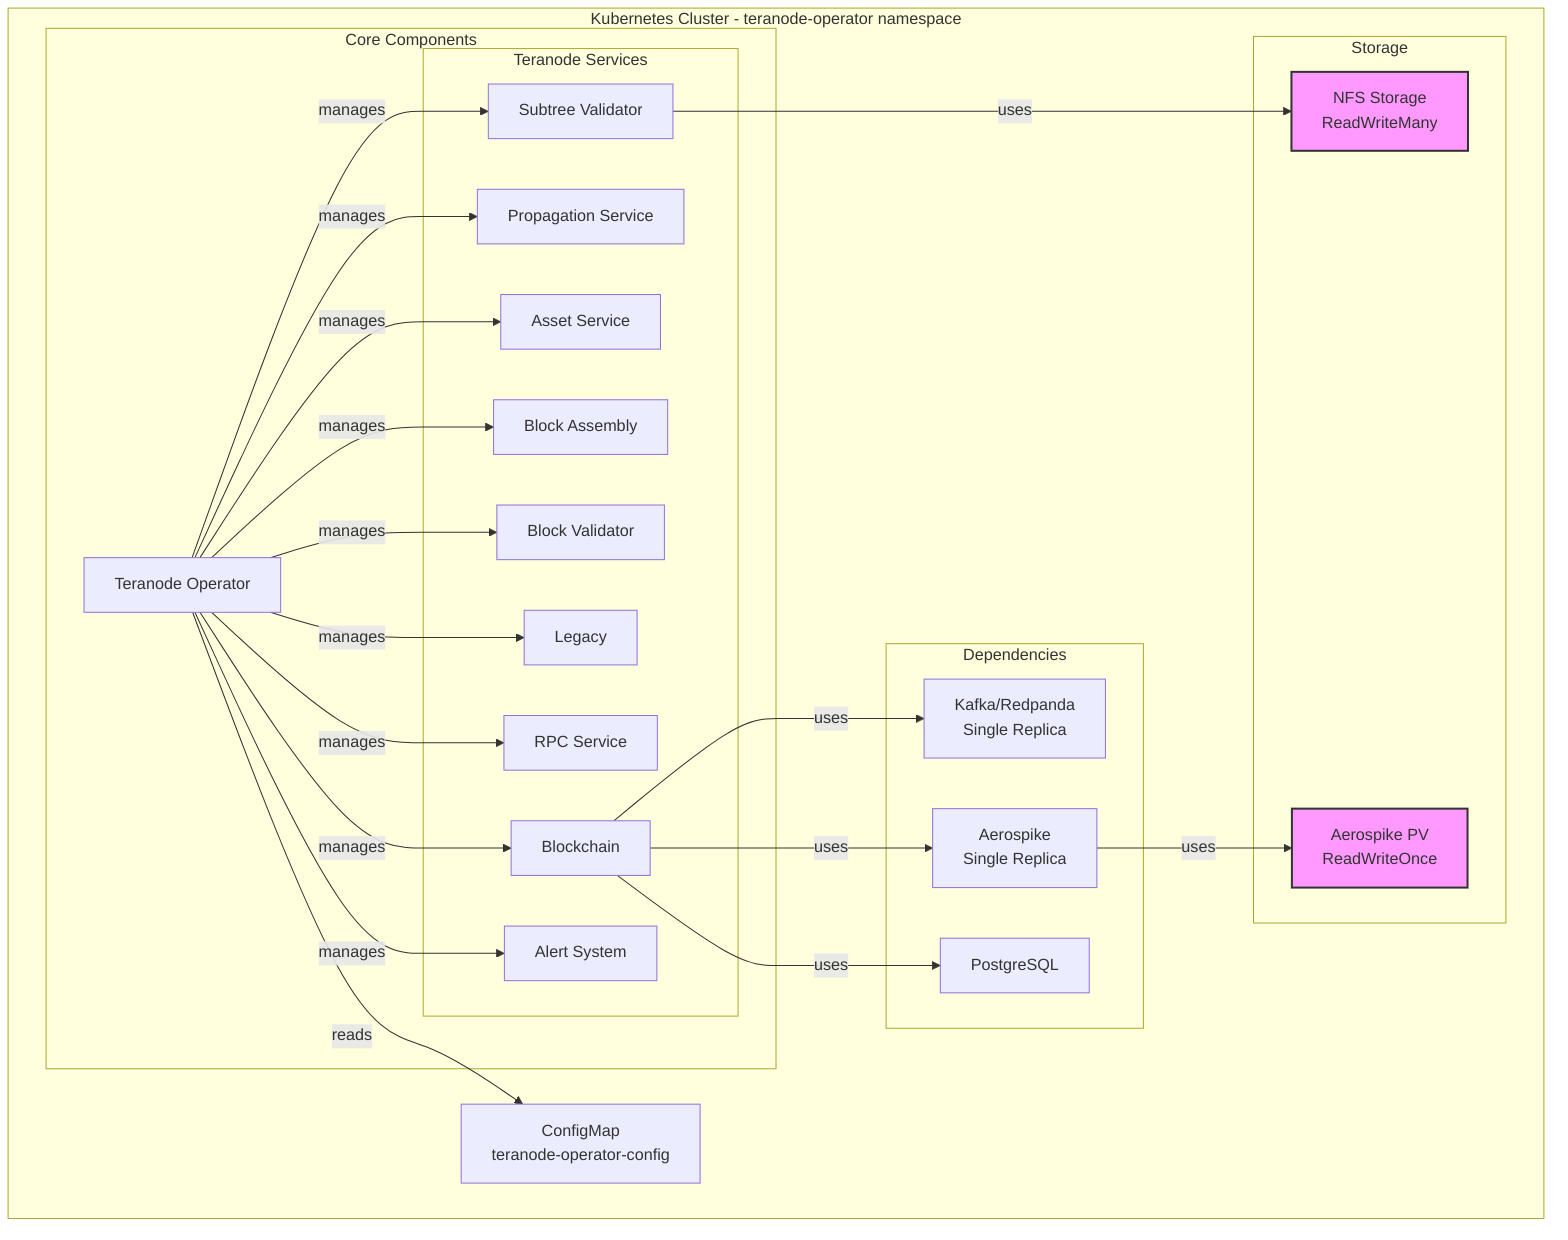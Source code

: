 graph TB
    subgraph "Kubernetes Cluster - teranode-operator namespace"
        subgraph "Core Components"
            TO[Teranode Operator]

            subgraph "Teranode Services"
                BC[Blockchain]
                AS[Asset Service]
                BA[Block Assembly]
                BV[Block Validator]
                LEG[Legacy]
                PS[Propagation Service]
                RPC[RPC Service]
                SV[Subtree Validator]
                ALS[Alert System]
            end
        end

        subgraph "Dependencies"
            KF[Kafka/Redpanda<br/>Single Replica]
            AER[Aerospike<br/>Single Replica]
            PG[PostgreSQL]
        end

        subgraph "Storage"
            NFS[NFS Storage<br/>ReadWriteMany]
            AERPV[Aerospike PV<br/>ReadWriteOnce]
        end

        TO -->|manages| BC
        TO -->|manages| PS
        TO -->|manages| AS
        TO -->|manages| BA
        TO -->|manages| BV
        TO -->|manages| LEG
        TO -->|manages| RPC
        TO -->|manages| SV
        TO -->|manages| ALS

        BC -->|uses| KF
        BC -->|uses| AER
        BC -->|uses| PG

        SV -->|uses| NFS
        AER -->|uses| AERPV

    %% Configuration relationships
        CM[ConfigMap<br/>teranode-operator-config]
        TO -->|reads| CM
    end

    classDef storage fill:#f9f,stroke:#333,stroke-width:2px;
    class NFS,AERPV storage;